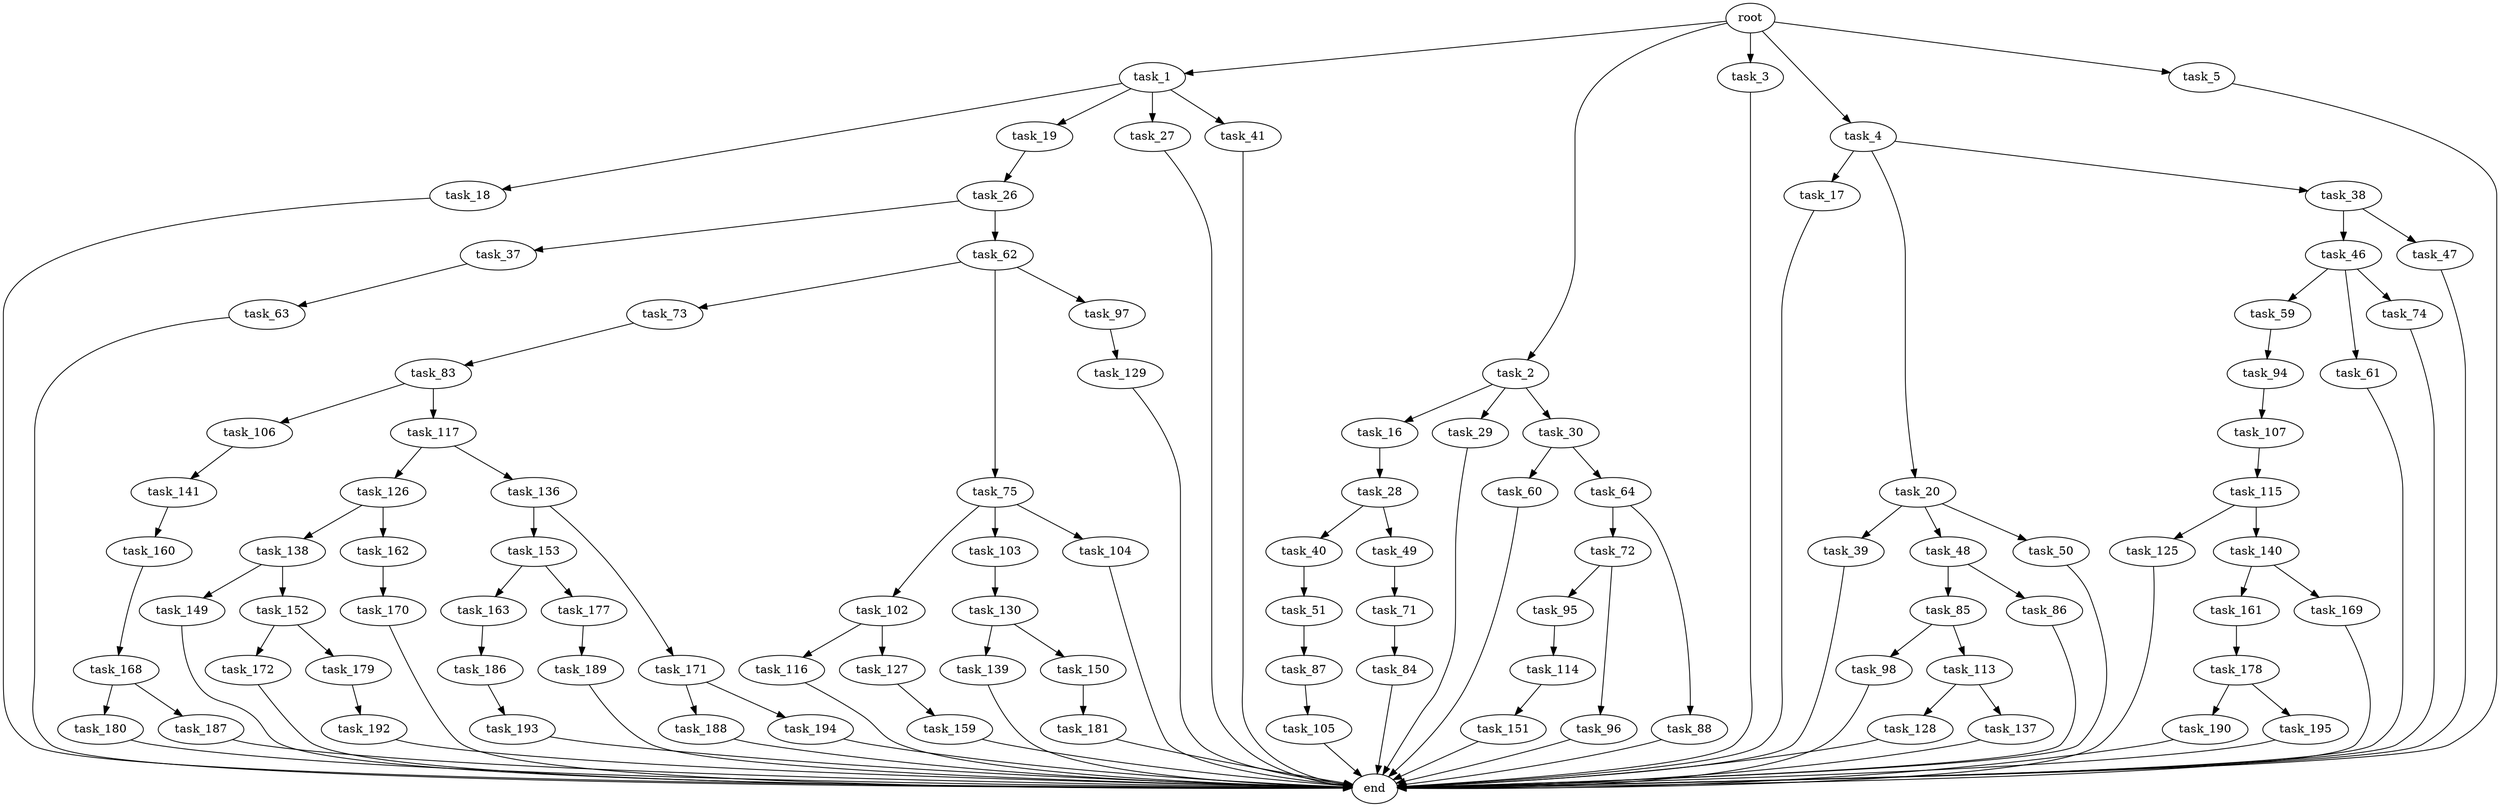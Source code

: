 digraph G {
  root [size="0.000000"];
  task_1 [size="702077181552.000000"];
  task_2 [size="37863127460.000000"];
  task_3 [size="825572492940.000000"];
  task_4 [size="12887873334.000000"];
  task_5 [size="782757789696.000000"];
  task_18 [size="4262142991.000000"];
  task_19 [size="752522690296.000000"];
  task_27 [size="22721261977.000000"];
  task_41 [size="37831470663.000000"];
  task_16 [size="12140070436.000000"];
  task_29 [size="17061066333.000000"];
  task_30 [size="9977446516.000000"];
  end [size="0.000000"];
  task_17 [size="28991029248.000000"];
  task_20 [size="20106791803.000000"];
  task_38 [size="5511044805.000000"];
  task_28 [size="1073741824000.000000"];
  task_26 [size="6142603248.000000"];
  task_39 [size="5565881357.000000"];
  task_48 [size="3796028033.000000"];
  task_50 [size="7911516750.000000"];
  task_37 [size="1073741824000.000000"];
  task_62 [size="1020308506.000000"];
  task_40 [size="368293445632.000000"];
  task_49 [size="690921769963.000000"];
  task_60 [size="845880299.000000"];
  task_64 [size="21912243130.000000"];
  task_63 [size="2678760064.000000"];
  task_46 [size="134217728000.000000"];
  task_47 [size="6697200228.000000"];
  task_51 [size="134217728000.000000"];
  task_59 [size="384508021593.000000"];
  task_61 [size="35305574237.000000"];
  task_74 [size="836078163554.000000"];
  task_85 [size="134217728000.000000"];
  task_86 [size="65490010241.000000"];
  task_71 [size="8589934592.000000"];
  task_87 [size="11401314981.000000"];
  task_94 [size="761683737503.000000"];
  task_73 [size="1263951249642.000000"];
  task_75 [size="1073741824000.000000"];
  task_97 [size="1073741824000.000000"];
  task_72 [size="28991029248.000000"];
  task_88 [size="429154319880.000000"];
  task_84 [size="153527288928.000000"];
  task_95 [size="26671781950.000000"];
  task_96 [size="175606553076.000000"];
  task_83 [size="416353303910.000000"];
  task_102 [size="2811607929.000000"];
  task_103 [size="38468506643.000000"];
  task_104 [size="180530324834.000000"];
  task_106 [size="1890001336.000000"];
  task_117 [size="68719476736.000000"];
  task_98 [size="214932455311.000000"];
  task_113 [size="204362348288.000000"];
  task_105 [size="28991029248.000000"];
  task_107 [size="7837974224.000000"];
  task_114 [size="8656952266.000000"];
  task_129 [size="10053308255.000000"];
  task_116 [size="74956511124.000000"];
  task_127 [size="37666307312.000000"];
  task_130 [size="231928233984.000000"];
  task_141 [size="335845571141.000000"];
  task_115 [size="3237141968.000000"];
  task_128 [size="28991029248.000000"];
  task_137 [size="368293445632.000000"];
  task_151 [size="1073741824000.000000"];
  task_125 [size="231928233984.000000"];
  task_140 [size="549755813888.000000"];
  task_126 [size="387956851421.000000"];
  task_136 [size="549755813888.000000"];
  task_138 [size="8083411883.000000"];
  task_162 [size="134217728000.000000"];
  task_159 [size="165918948208.000000"];
  task_139 [size="549755813888.000000"];
  task_150 [size="507134532437.000000"];
  task_153 [size="516295674544.000000"];
  task_171 [size="28991029248.000000"];
  task_149 [size="706729830474.000000"];
  task_152 [size="550226643101.000000"];
  task_161 [size="1521706495.000000"];
  task_169 [size="659698187616.000000"];
  task_160 [size="5219748531.000000"];
  task_181 [size="1073741824000.000000"];
  task_172 [size="28991029248.000000"];
  task_179 [size="1462692309.000000"];
  task_163 [size="6198794442.000000"];
  task_177 [size="10201136810.000000"];
  task_168 [size="165437940605.000000"];
  task_178 [size="5775847516.000000"];
  task_170 [size="1073741824000.000000"];
  task_186 [size="9629847731.000000"];
  task_180 [size="4161491437.000000"];
  task_187 [size="1170055444.000000"];
  task_188 [size="368293445632.000000"];
  task_194 [size="134217728000.000000"];
  task_189 [size="12149638644.000000"];
  task_190 [size="68719476736.000000"];
  task_195 [size="38974980296.000000"];
  task_192 [size="231928233984.000000"];
  task_193 [size="40677772660.000000"];

  root -> task_1 [size="1.000000"];
  root -> task_2 [size="1.000000"];
  root -> task_3 [size="1.000000"];
  root -> task_4 [size="1.000000"];
  root -> task_5 [size="1.000000"];
  task_1 -> task_18 [size="679477248.000000"];
  task_1 -> task_19 [size="679477248.000000"];
  task_1 -> task_27 [size="679477248.000000"];
  task_1 -> task_41 [size="679477248.000000"];
  task_2 -> task_16 [size="75497472.000000"];
  task_2 -> task_29 [size="75497472.000000"];
  task_2 -> task_30 [size="75497472.000000"];
  task_3 -> end [size="1.000000"];
  task_4 -> task_17 [size="209715200.000000"];
  task_4 -> task_20 [size="209715200.000000"];
  task_4 -> task_38 [size="209715200.000000"];
  task_5 -> end [size="1.000000"];
  task_18 -> end [size="1.000000"];
  task_19 -> task_26 [size="536870912.000000"];
  task_27 -> end [size="1.000000"];
  task_41 -> end [size="1.000000"];
  task_16 -> task_28 [size="536870912.000000"];
  task_29 -> end [size="1.000000"];
  task_30 -> task_60 [size="411041792.000000"];
  task_30 -> task_64 [size="411041792.000000"];
  task_17 -> end [size="1.000000"];
  task_20 -> task_39 [size="838860800.000000"];
  task_20 -> task_48 [size="838860800.000000"];
  task_20 -> task_50 [size="838860800.000000"];
  task_38 -> task_46 [size="209715200.000000"];
  task_38 -> task_47 [size="209715200.000000"];
  task_28 -> task_40 [size="838860800.000000"];
  task_28 -> task_49 [size="838860800.000000"];
  task_26 -> task_37 [size="134217728.000000"];
  task_26 -> task_62 [size="134217728.000000"];
  task_39 -> end [size="1.000000"];
  task_48 -> task_85 [size="209715200.000000"];
  task_48 -> task_86 [size="209715200.000000"];
  task_50 -> end [size="1.000000"];
  task_37 -> task_63 [size="838860800.000000"];
  task_62 -> task_73 [size="33554432.000000"];
  task_62 -> task_75 [size="33554432.000000"];
  task_62 -> task_97 [size="33554432.000000"];
  task_40 -> task_51 [size="411041792.000000"];
  task_49 -> task_71 [size="679477248.000000"];
  task_60 -> end [size="1.000000"];
  task_64 -> task_72 [size="679477248.000000"];
  task_64 -> task_88 [size="679477248.000000"];
  task_63 -> end [size="1.000000"];
  task_46 -> task_59 [size="209715200.000000"];
  task_46 -> task_61 [size="209715200.000000"];
  task_46 -> task_74 [size="209715200.000000"];
  task_47 -> end [size="1.000000"];
  task_51 -> task_87 [size="209715200.000000"];
  task_59 -> task_94 [size="411041792.000000"];
  task_61 -> end [size="1.000000"];
  task_74 -> end [size="1.000000"];
  task_85 -> task_98 [size="209715200.000000"];
  task_85 -> task_113 [size="209715200.000000"];
  task_86 -> end [size="1.000000"];
  task_71 -> task_84 [size="33554432.000000"];
  task_87 -> task_105 [size="301989888.000000"];
  task_94 -> task_107 [size="679477248.000000"];
  task_73 -> task_83 [size="838860800.000000"];
  task_75 -> task_102 [size="838860800.000000"];
  task_75 -> task_103 [size="838860800.000000"];
  task_75 -> task_104 [size="838860800.000000"];
  task_97 -> task_129 [size="838860800.000000"];
  task_72 -> task_95 [size="75497472.000000"];
  task_72 -> task_96 [size="75497472.000000"];
  task_88 -> end [size="1.000000"];
  task_84 -> end [size="1.000000"];
  task_95 -> task_114 [size="33554432.000000"];
  task_96 -> end [size="1.000000"];
  task_83 -> task_106 [size="411041792.000000"];
  task_83 -> task_117 [size="411041792.000000"];
  task_102 -> task_116 [size="75497472.000000"];
  task_102 -> task_127 [size="75497472.000000"];
  task_103 -> task_130 [size="679477248.000000"];
  task_104 -> end [size="1.000000"];
  task_106 -> task_141 [size="33554432.000000"];
  task_117 -> task_126 [size="134217728.000000"];
  task_117 -> task_136 [size="134217728.000000"];
  task_98 -> end [size="1.000000"];
  task_113 -> task_128 [size="301989888.000000"];
  task_113 -> task_137 [size="301989888.000000"];
  task_105 -> end [size="1.000000"];
  task_107 -> task_115 [size="679477248.000000"];
  task_114 -> task_151 [size="679477248.000000"];
  task_129 -> end [size="1.000000"];
  task_116 -> end [size="1.000000"];
  task_127 -> task_159 [size="838860800.000000"];
  task_130 -> task_139 [size="301989888.000000"];
  task_130 -> task_150 [size="301989888.000000"];
  task_141 -> task_160 [size="838860800.000000"];
  task_115 -> task_125 [size="134217728.000000"];
  task_115 -> task_140 [size="134217728.000000"];
  task_128 -> end [size="1.000000"];
  task_137 -> end [size="1.000000"];
  task_151 -> end [size="1.000000"];
  task_125 -> end [size="1.000000"];
  task_140 -> task_161 [size="536870912.000000"];
  task_140 -> task_169 [size="536870912.000000"];
  task_126 -> task_138 [size="411041792.000000"];
  task_126 -> task_162 [size="411041792.000000"];
  task_136 -> task_153 [size="536870912.000000"];
  task_136 -> task_171 [size="536870912.000000"];
  task_138 -> task_149 [size="134217728.000000"];
  task_138 -> task_152 [size="134217728.000000"];
  task_162 -> task_170 [size="209715200.000000"];
  task_159 -> end [size="1.000000"];
  task_139 -> end [size="1.000000"];
  task_150 -> task_181 [size="411041792.000000"];
  task_153 -> task_163 [size="536870912.000000"];
  task_153 -> task_177 [size="536870912.000000"];
  task_171 -> task_188 [size="75497472.000000"];
  task_171 -> task_194 [size="75497472.000000"];
  task_149 -> end [size="1.000000"];
  task_152 -> task_172 [size="838860800.000000"];
  task_152 -> task_179 [size="838860800.000000"];
  task_161 -> task_178 [size="75497472.000000"];
  task_169 -> end [size="1.000000"];
  task_160 -> task_168 [size="301989888.000000"];
  task_181 -> end [size="1.000000"];
  task_172 -> end [size="1.000000"];
  task_179 -> task_192 [size="33554432.000000"];
  task_163 -> task_186 [size="134217728.000000"];
  task_177 -> task_189 [size="536870912.000000"];
  task_168 -> task_180 [size="301989888.000000"];
  task_168 -> task_187 [size="301989888.000000"];
  task_178 -> task_190 [size="134217728.000000"];
  task_178 -> task_195 [size="134217728.000000"];
  task_170 -> end [size="1.000000"];
  task_186 -> task_193 [size="209715200.000000"];
  task_180 -> end [size="1.000000"];
  task_187 -> end [size="1.000000"];
  task_188 -> end [size="1.000000"];
  task_194 -> end [size="1.000000"];
  task_189 -> end [size="1.000000"];
  task_190 -> end [size="1.000000"];
  task_195 -> end [size="1.000000"];
  task_192 -> end [size="1.000000"];
  task_193 -> end [size="1.000000"];
}
